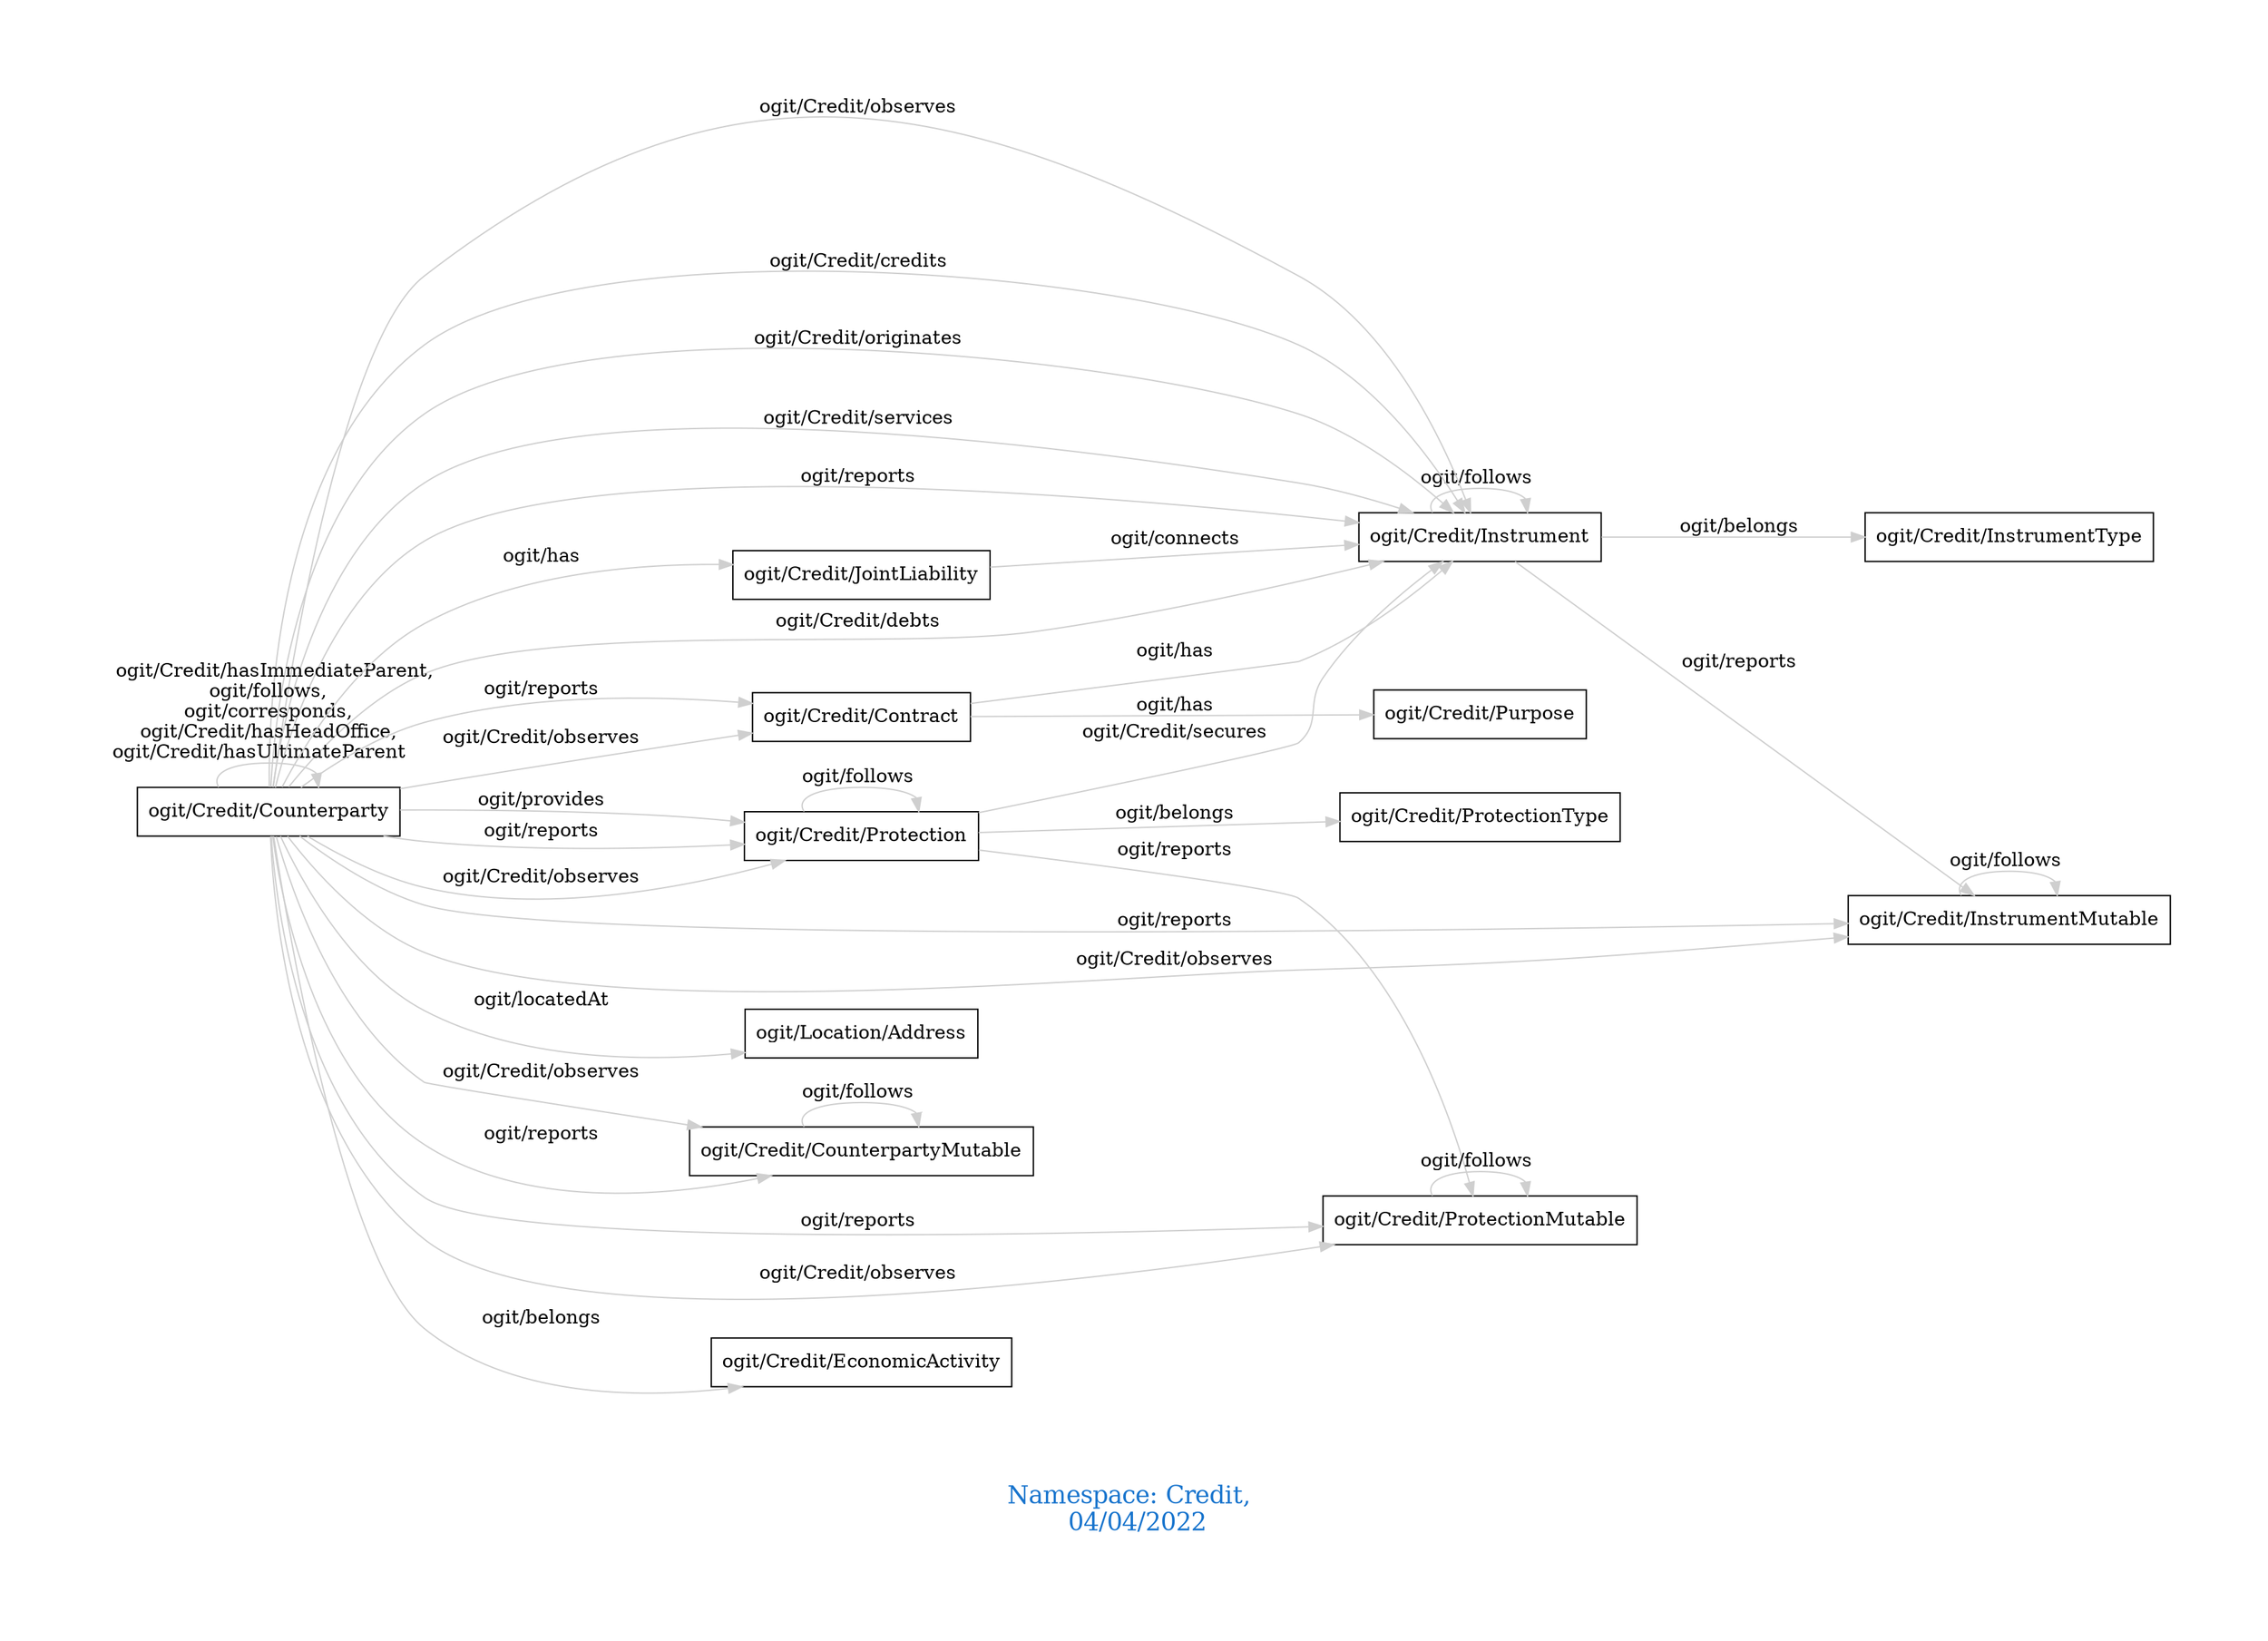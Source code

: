 digraph OGIT_ontology {
 graph [ rankdir= LR,pad=1 
fontsize = 18,
fontcolor= dodgerblue3,label = "\n\n\nNamespace: Credit, \n 04/04/2022"];
node[shape=polygon];
edge [  color="gray81"];

   "ogit/Credit/Protection" -> "ogit/Credit/Instrument" [label="   ogit/Credit/secures    "];
   "ogit/Credit/Counterparty" -> "ogit/Credit/Instrument" [label="   ogit/Credit/debts    "];
   "ogit/Credit/Counterparty" -> "ogit/Location/Address" [label="   ogit/locatedAt    "];
   "ogit/Credit/Counterparty" -> "ogit/Credit/CounterpartyMutable" [label="   ogit/Credit/observes    "];
   "ogit/Credit/Counterparty" -> "ogit/Credit/InstrumentMutable" [label="   ogit/Credit/observes    "];
   "ogit/Credit/Counterparty" -> "ogit/Credit/ProtectionMutable" [label="   ogit/Credit/observes    "];
   "ogit/Credit/Counterparty" -> "ogit/Credit/Instrument" [label="   ogit/Credit/observes    "];
   "ogit/Credit/Counterparty" -> "ogit/Credit/Protection" [label="   ogit/Credit/observes    "];
   "ogit/Credit/Counterparty" -> "ogit/Credit/Contract" [label="   ogit/Credit/observes    "];
   "ogit/Credit/JointLiability" -> "ogit/Credit/Instrument" [label="   ogit/connects    "];
   "ogit/Credit/Counterparty" -> "ogit/Credit/Instrument" [label="   ogit/Credit/credits    "];
   "ogit/Credit/Counterparty" -> "ogit/Credit/Protection" [label="   ogit/provides    "];
   "ogit/Credit/Counterparty" -> "ogit/Credit/Instrument" [label="   ogit/Credit/originates    "];
   "ogit/Credit/Counterparty" -> "ogit/Credit/Instrument" [label="   ogit/Credit/services    "];
   "ogit/Credit/Counterparty" -> "ogit/Credit/EconomicActivity" [label="   ogit/belongs    "];
   "ogit/Credit/Instrument" -> "ogit/Credit/InstrumentType" [label="   ogit/belongs    "];
   "ogit/Credit/Protection" -> "ogit/Credit/ProtectionType" [label="   ogit/belongs    "];
   "ogit/Credit/Counterparty" -> "ogit/Credit/CounterpartyMutable" [label="   ogit/reports    "];
   "ogit/Credit/Counterparty" -> "ogit/Credit/ProtectionMutable" [label="   ogit/reports    "];
   "ogit/Credit/Counterparty" -> "ogit/Credit/InstrumentMutable" [label="   ogit/reports    "];
   "ogit/Credit/Counterparty" -> "ogit/Credit/Instrument" [label="   ogit/reports    "];
   "ogit/Credit/Counterparty" -> "ogit/Credit/Protection" [label="   ogit/reports    "];
   "ogit/Credit/Counterparty" -> "ogit/Credit/Contract" [label="   ogit/reports    "];
   "ogit/Credit/Instrument" -> "ogit/Credit/InstrumentMutable" [label="   ogit/reports    "];
   "ogit/Credit/Protection" -> "ogit/Credit/ProtectionMutable" [label="   ogit/reports    "];
   "ogit/Credit/Contract" -> "ogit/Credit/Instrument" [label="   ogit/has    "];
   "ogit/Credit/Contract" -> "ogit/Credit/Purpose" [label="   ogit/has    "];
   "ogit/Credit/Counterparty" -> "ogit/Credit/JointLiability" [label="   ogit/has    "];
   "ogit/Credit/Protection" -> "ogit/Credit/Protection" [label="   ogit/follows    "];
   "ogit/Credit/InstrumentMutable" -> "ogit/Credit/InstrumentMutable" [label="   ogit/follows    "];
   "ogit/Credit/ProtectionMutable" -> "ogit/Credit/ProtectionMutable" [label="   ogit/follows    "];
   "ogit/Credit/Instrument" -> "ogit/Credit/Instrument" [label="   ogit/follows    "];
   "ogit/Credit/Counterparty" -> "ogit/Credit/Counterparty" [label="   ogit/Credit/hasImmediateParent, \n ogit/follows, \n ogit/corresponds, \n ogit/Credit/hasHeadOffice, \n ogit/Credit/hasUltimateParent    "];
   "ogit/Credit/CounterpartyMutable" -> "ogit/Credit/CounterpartyMutable" [label="   ogit/follows    "];
}
